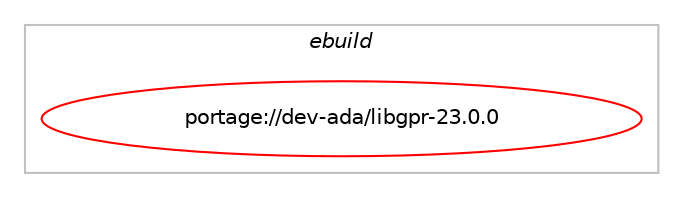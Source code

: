 digraph prolog {

# *************
# Graph options
# *************

newrank=true;
concentrate=true;
compound=true;
graph [rankdir=LR,fontname=Helvetica,fontsize=10,ranksep=1.5];#, ranksep=2.5, nodesep=0.2];
edge  [arrowhead=vee];
node  [fontname=Helvetica,fontsize=10];

# **********
# The ebuild
# **********

subgraph cluster_leftcol {
color=gray;
rank=same;
label=<<i>ebuild</i>>;
id [label="portage://dev-ada/libgpr-23.0.0", color=red, width=4, href="../dev-ada/libgpr-23.0.0.svg"];
}

# ****************
# The dependencies
# ****************

subgraph cluster_midcol {
color=gray;
label=<<i>dependencies</i>>;
subgraph cluster_compile {
fillcolor="#eeeeee";
style=filled;
label=<<i>compile</i>>;
# *** BEGIN UNKNOWN DEPENDENCY TYPE (TODO) ***
# id -> package_dependency(portage://dev-ada/libgpr-23.0.0,install,no,dev-ada,gprbuild,none,[,,],[],[use(optenable(ada_target_gnat_2021),negative),use(optenable(ada_target_gcc_12),negative),use(disable(ada_target_gcc_13),negative)])
# *** END UNKNOWN DEPENDENCY TYPE (TODO) ***

# *** BEGIN UNKNOWN DEPENDENCY TYPE (TODO) ***
# id -> package_dependency(portage://dev-ada/libgpr-23.0.0,install,no,dev-ada,xmlada,none,[,,],any_same_slot,[use(optenable(shared),none),use(optenable(static-libs),none),use(optenable(static-pic),none),use(optenable(ada_target_gnat_2021),negative),use(optenable(ada_target_gcc_12),negative),use(disable(ada_target_gcc_13),negative)])
# *** END UNKNOWN DEPENDENCY TYPE (TODO) ***

}
subgraph cluster_compileandrun {
fillcolor="#eeeeee";
style=filled;
label=<<i>compile and run</i>>;
}
subgraph cluster_run {
fillcolor="#eeeeee";
style=filled;
label=<<i>run</i>>;
# *** BEGIN UNKNOWN DEPENDENCY TYPE (TODO) ***
# id -> package_dependency(portage://dev-ada/libgpr-23.0.0,run,no,dev-ada,xmlada,none,[,,],any_same_slot,[use(optenable(shared),none),use(optenable(static-libs),none),use(optenable(static-pic),none),use(optenable(ada_target_gnat_2021),negative),use(optenable(ada_target_gcc_12),negative),use(disable(ada_target_gcc_13),negative)])
# *** END UNKNOWN DEPENDENCY TYPE (TODO) ***

}
}

# **************
# The candidates
# **************

subgraph cluster_choices {
rank=same;
color=gray;
label=<<i>candidates</i>>;

}

}
